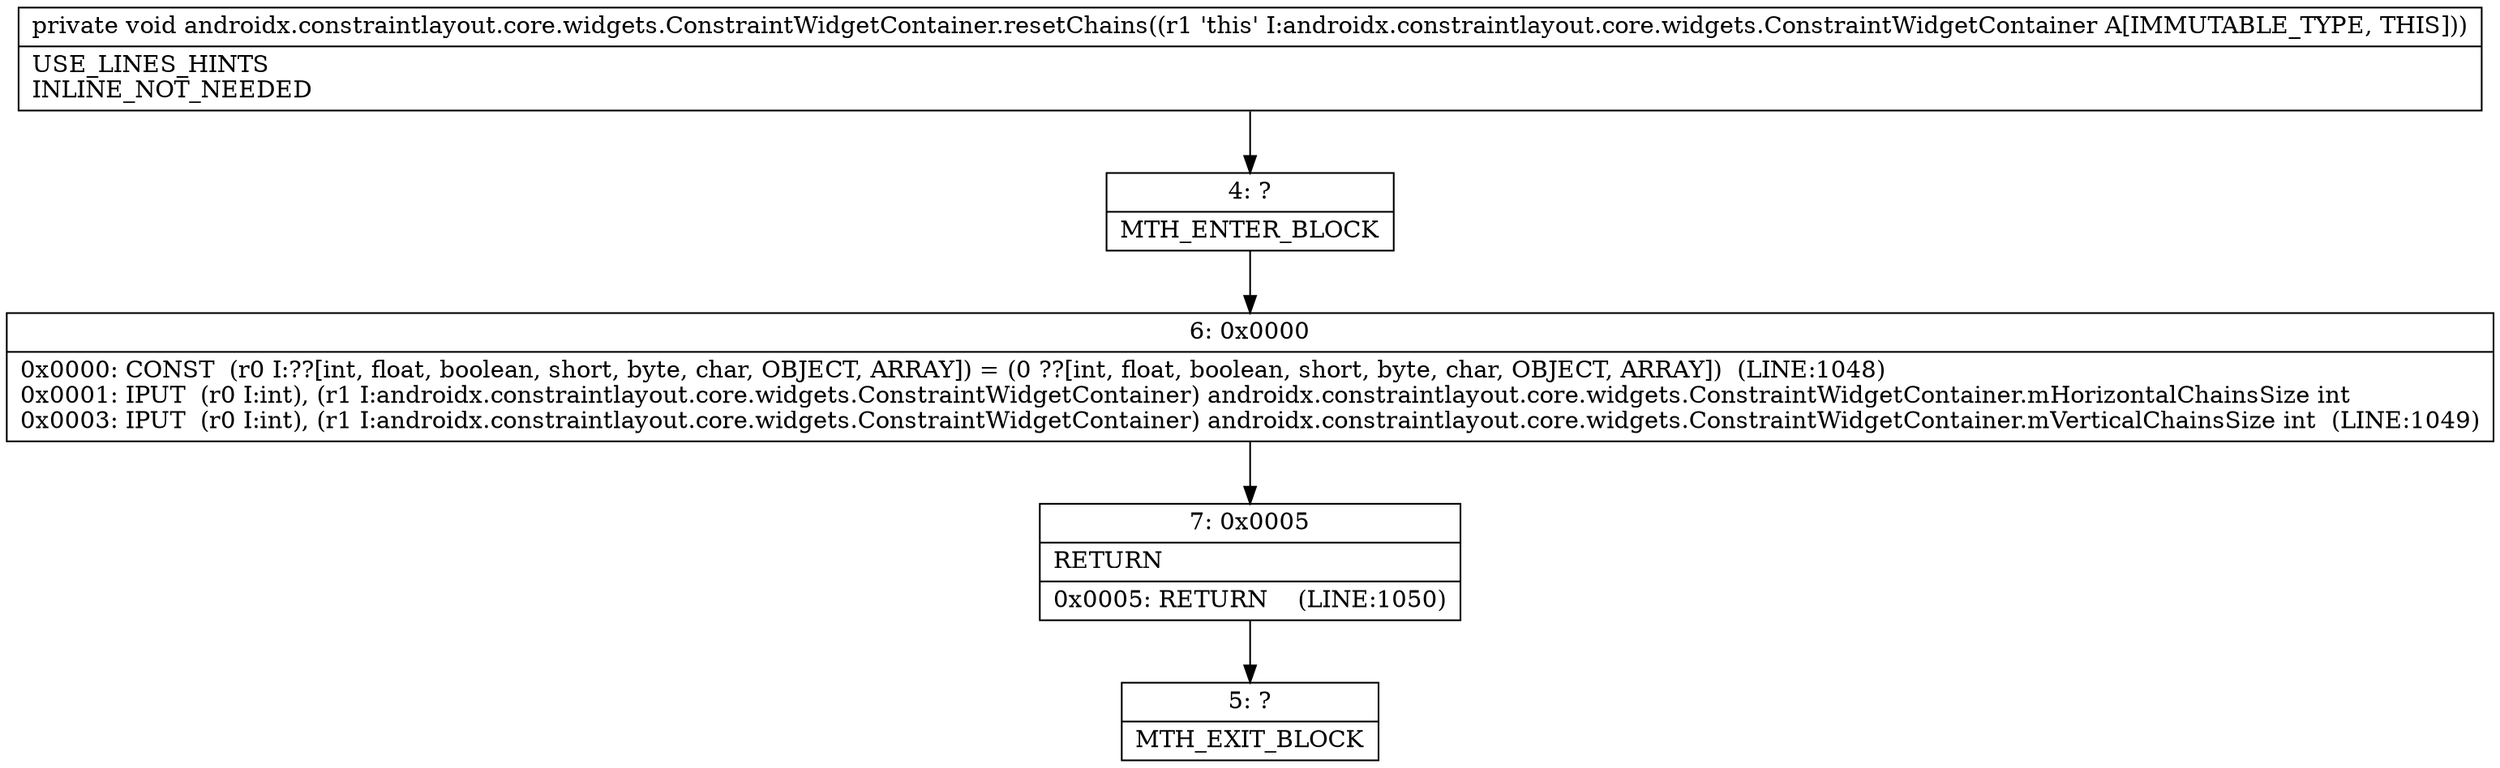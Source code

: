 digraph "CFG forandroidx.constraintlayout.core.widgets.ConstraintWidgetContainer.resetChains()V" {
Node_4 [shape=record,label="{4\:\ ?|MTH_ENTER_BLOCK\l}"];
Node_6 [shape=record,label="{6\:\ 0x0000|0x0000: CONST  (r0 I:??[int, float, boolean, short, byte, char, OBJECT, ARRAY]) = (0 ??[int, float, boolean, short, byte, char, OBJECT, ARRAY])  (LINE:1048)\l0x0001: IPUT  (r0 I:int), (r1 I:androidx.constraintlayout.core.widgets.ConstraintWidgetContainer) androidx.constraintlayout.core.widgets.ConstraintWidgetContainer.mHorizontalChainsSize int \l0x0003: IPUT  (r0 I:int), (r1 I:androidx.constraintlayout.core.widgets.ConstraintWidgetContainer) androidx.constraintlayout.core.widgets.ConstraintWidgetContainer.mVerticalChainsSize int  (LINE:1049)\l}"];
Node_7 [shape=record,label="{7\:\ 0x0005|RETURN\l|0x0005: RETURN    (LINE:1050)\l}"];
Node_5 [shape=record,label="{5\:\ ?|MTH_EXIT_BLOCK\l}"];
MethodNode[shape=record,label="{private void androidx.constraintlayout.core.widgets.ConstraintWidgetContainer.resetChains((r1 'this' I:androidx.constraintlayout.core.widgets.ConstraintWidgetContainer A[IMMUTABLE_TYPE, THIS]))  | USE_LINES_HINTS\lINLINE_NOT_NEEDED\l}"];
MethodNode -> Node_4;Node_4 -> Node_6;
Node_6 -> Node_7;
Node_7 -> Node_5;
}

